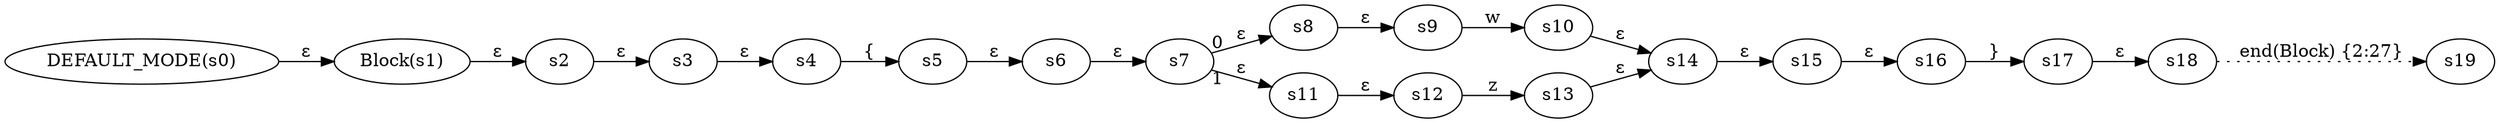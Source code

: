 digraph ATN {
  rankdir=LR;

  "DEFAULT_MODE(s0)" -> "Block(s1)" [label=ε]
  "Block(s1)" -> s2 [label=ε]
  s2 -> s3 [label=ε]
  s3 -> s4 [label=ε]
  s4 -> s5 [label="{"]
  s5 -> s6 [label=ε]
  s6 -> s7 [label=ε]
  s7 -> s8 [label=ε taillabel=0]
  s8 -> s9 [label=ε]
  s9 -> s10 [label=w]
  s10 -> s14 [label=ε]
  s14 -> s15 [label=ε]
  s15 -> s16 [label=ε]
  s16 -> s17 [label="}"]
  s17 -> s18 [label=ε]
  s18 -> s19 [label="end(Block) {2:27}" style=dotted]
  s7 -> s11 [label=ε taillabel=1]
  s11 -> s12 [label=ε]
  s12 -> s13 [label=z]
  s13 -> s14 [label=ε]
}